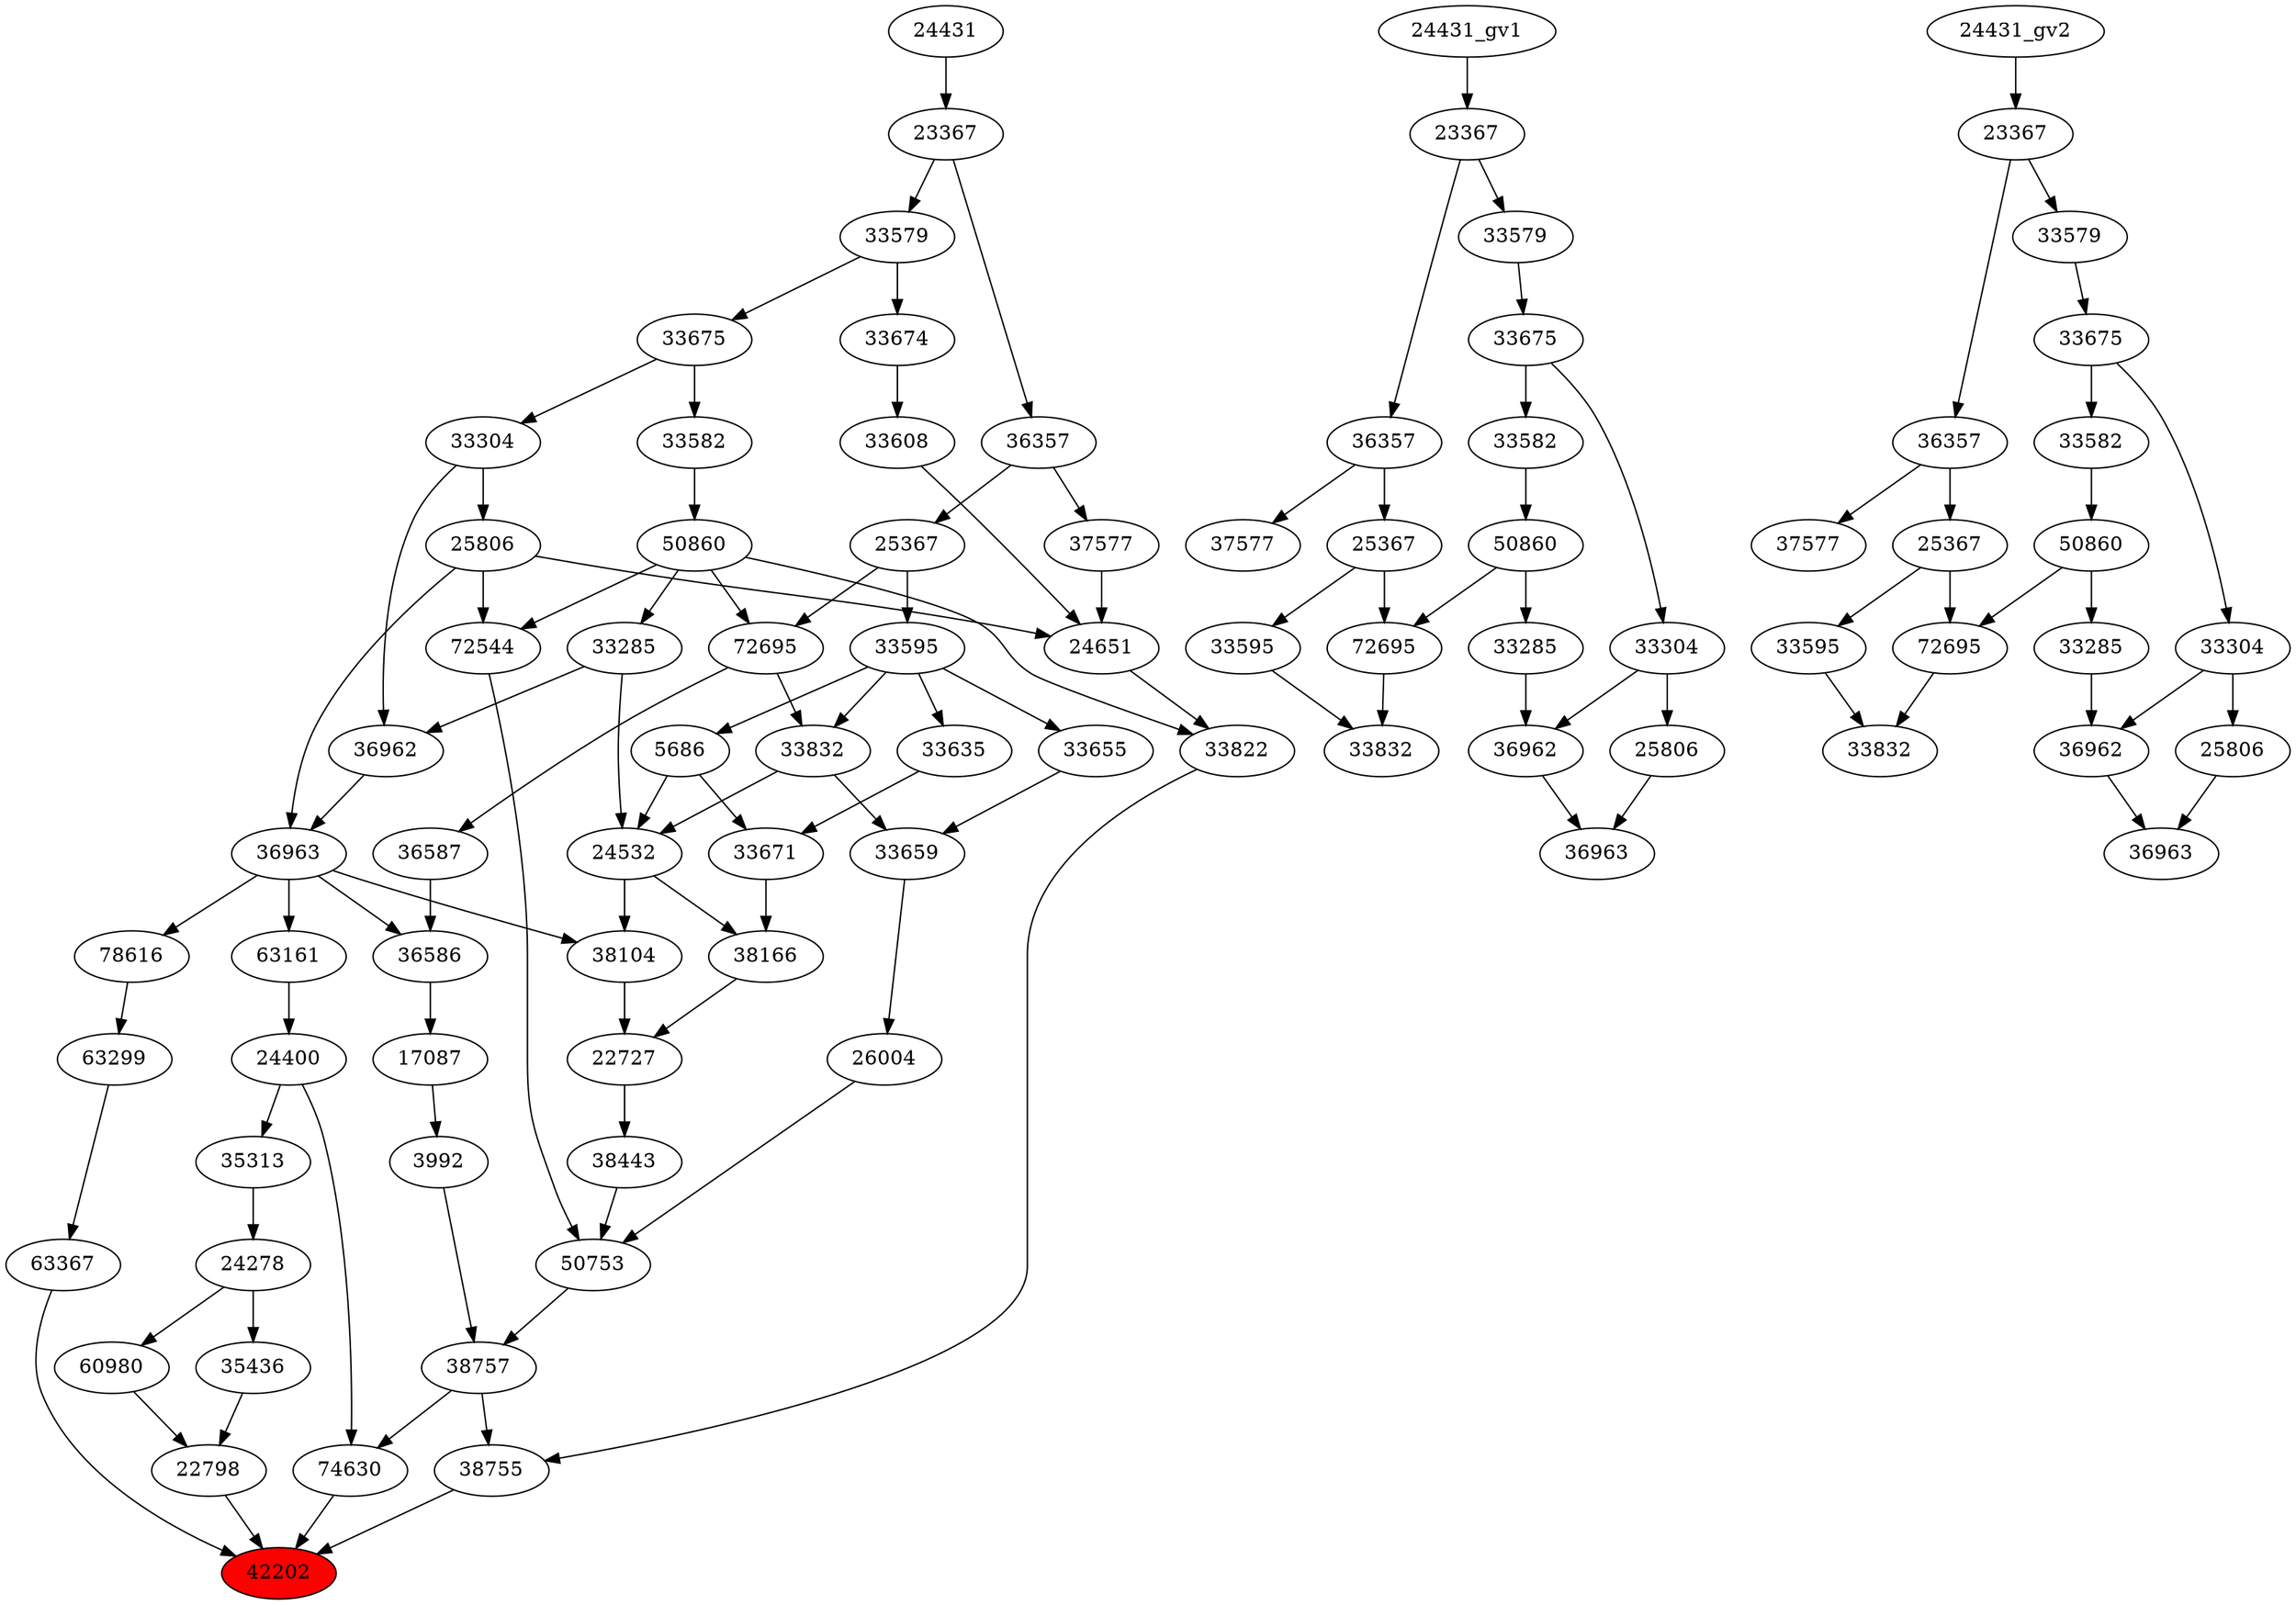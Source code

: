 strict digraph root {
	node [label="\N"];
	{
		node [fillcolor="",
			label="\N",
			style=""
		];
		42202		 [fillcolor=red,
			label=42202,
			style=filled];
		22798		 [label=22798];
		22798 -> 42202;
		38755		 [label=38755];
		38755 -> 42202;
		74630		 [label=74630];
		74630 -> 42202;
		63367		 [label=63367];
		63367 -> 42202;
		35436		 [label=35436];
		35436 -> 22798;
		60980		 [label=60980];
		60980 -> 22798;
		38757		 [label=38757];
		38757 -> 38755;
		38757 -> 74630;
		33822		 [label=33822];
		33822 -> 38755;
		24400		 [label=24400];
		24400 -> 74630;
		35313		 [label=35313];
		24400 -> 35313;
		63299		 [label=63299];
		63299 -> 63367;
		24278		 [label=24278];
		24278 -> 35436;
		24278 -> 60980;
		50753		 [label=50753];
		50753 -> 38757;
		3992		 [label=3992];
		3992 -> 38757;
		24651		 [label=24651];
		24651 -> 33822;
		50860		 [label=50860];
		50860 -> 33822;
		72544		 [label=72544];
		50860 -> 72544;
		33285		 [label=33285];
		50860 -> 33285;
		72695		 [label=72695];
		50860 -> 72695;
		63161		 [label=63161];
		63161 -> 24400;
		78616		 [label=78616];
		78616 -> 63299;
		35313 -> 24278;
		72544 -> 50753;
		38443		 [label=38443];
		38443 -> 50753;
		26004		 [label=26004];
		26004 -> 50753;
		17087		 [label=17087];
		17087 -> 3992;
		25806		 [label=25806];
		25806 -> 24651;
		25806 -> 72544;
		36963		 [label=36963];
		25806 -> 36963;
		33608		 [label=33608];
		33608 -> 24651;
		37577		 [label=37577];
		37577 -> 24651;
		33582		 [label=33582];
		33582 -> 50860;
		36963 -> 63161;
		36963 -> 78616;
		36586		 [label=36586];
		36963 -> 36586;
		38104		 [label=38104];
		36963 -> 38104;
		22727		 [label=22727];
		22727 -> 38443;
		33659		 [label=33659];
		33659 -> 26004;
		36586 -> 17087;
		33304		 [label=33304];
		33304 -> 25806;
		36962		 [label=36962];
		33304 -> 36962;
		33674		 [label=33674];
		33674 -> 33608;
		36357		 [label=36357];
		36357 -> 37577;
		25367		 [label=25367];
		36357 -> 25367;
		33675		 [label=33675];
		33675 -> 33582;
		33675 -> 33304;
		36962 -> 36963;
		38104 -> 22727;
		38166		 [label=38166];
		38166 -> 22727;
		33655		 [label=33655];
		33655 -> 33659;
		33832		 [label=33832];
		33832 -> 33659;
		24532		 [label=24532];
		33832 -> 24532;
		36587		 [label=36587];
		36587 -> 36586;
		33579		 [label=33579];
		33579 -> 33674;
		33579 -> 33675;
		23367		 [label=23367];
		23367 -> 36357;
		23367 -> 33579;
		33285 -> 36962;
		33285 -> 24532;
		24532 -> 38104;
		24532 -> 38166;
		33671		 [label=33671];
		33671 -> 38166;
		33595		 [label=33595];
		33595 -> 33655;
		33595 -> 33832;
		5686		 [label=5686];
		33595 -> 5686;
		33635		 [label=33635];
		33595 -> 33635;
		72695 -> 33832;
		72695 -> 36587;
		24431		 [label=24431];
		24431 -> 23367;
		5686 -> 24532;
		5686 -> 33671;
		33635 -> 33671;
		25367 -> 33595;
		25367 -> 72695;
	}
	{
		node [label="\N"];
		"50860_gv1"		 [label=50860];
		"33285_gv1"		 [label=33285];
		"50860_gv1" -> "33285_gv1";
		"72695_gv1"		 [label=72695];
		"50860_gv1" -> "72695_gv1";
		"33582_gv1"		 [label=33582];
		"33582_gv1" -> "50860_gv1";
		"25806_gv1"		 [label=25806];
		"36963_gv1"		 [label=36963];
		"25806_gv1" -> "36963_gv1";
		"33304_gv1"		 [label=33304];
		"33304_gv1" -> "25806_gv1";
		"36962_gv1"		 [label=36962];
		"33304_gv1" -> "36962_gv1";
		"37577_gv1"		 [label=37577];
		"36357_gv1"		 [label=36357];
		"36357_gv1" -> "37577_gv1";
		"25367_gv1"		 [label=25367];
		"36357_gv1" -> "25367_gv1";
		"33675_gv1"		 [label=33675];
		"33675_gv1" -> "33582_gv1";
		"33675_gv1" -> "33304_gv1";
		"36962_gv1" -> "36963_gv1";
		"23367_gv1"		 [label=23367];
		"23367_gv1" -> "36357_gv1";
		"33579_gv1"		 [label=33579];
		"23367_gv1" -> "33579_gv1";
		"33579_gv1" -> "33675_gv1";
		"33285_gv1" -> "36962_gv1";
		"33832_gv1"		 [label=33832];
		"72695_gv1" -> "33832_gv1";
		"33595_gv1"		 [label=33595];
		"33595_gv1" -> "33832_gv1";
		"24431_gv1" -> "23367_gv1";
		"25367_gv1" -> "72695_gv1";
		"25367_gv1" -> "33595_gv1";
	}
	{
		node [label="\N"];
		"50860_gv2"		 [label=50860];
		"72695_gv2"		 [label=72695];
		"50860_gv2" -> "72695_gv2";
		"33285_gv2"		 [label=33285];
		"50860_gv2" -> "33285_gv2";
		"33582_gv2"		 [label=33582];
		"33582_gv2" -> "50860_gv2";
		"25806_gv2"		 [label=25806];
		"36963_gv2"		 [label=36963];
		"25806_gv2" -> "36963_gv2";
		"33304_gv2"		 [label=33304];
		"33304_gv2" -> "25806_gv2";
		"36962_gv2"		 [label=36962];
		"33304_gv2" -> "36962_gv2";
		"37577_gv2"		 [label=37577];
		"36357_gv2"		 [label=36357];
		"36357_gv2" -> "37577_gv2";
		"25367_gv2"		 [label=25367];
		"36357_gv2" -> "25367_gv2";
		"33675_gv2"		 [label=33675];
		"33675_gv2" -> "33582_gv2";
		"33675_gv2" -> "33304_gv2";
		"33832_gv2"		 [label=33832];
		"72695_gv2" -> "33832_gv2";
		"33595_gv2"		 [label=33595];
		"33595_gv2" -> "33832_gv2";
		"23367_gv2"		 [label=23367];
		"23367_gv2" -> "36357_gv2";
		"33579_gv2"		 [label=33579];
		"23367_gv2" -> "33579_gv2";
		"33579_gv2" -> "33675_gv2";
		"25367_gv2" -> "72695_gv2";
		"25367_gv2" -> "33595_gv2";
		"24431_gv2" -> "23367_gv2";
		"36962_gv2" -> "36963_gv2";
		"33285_gv2" -> "36962_gv2";
	}
}
